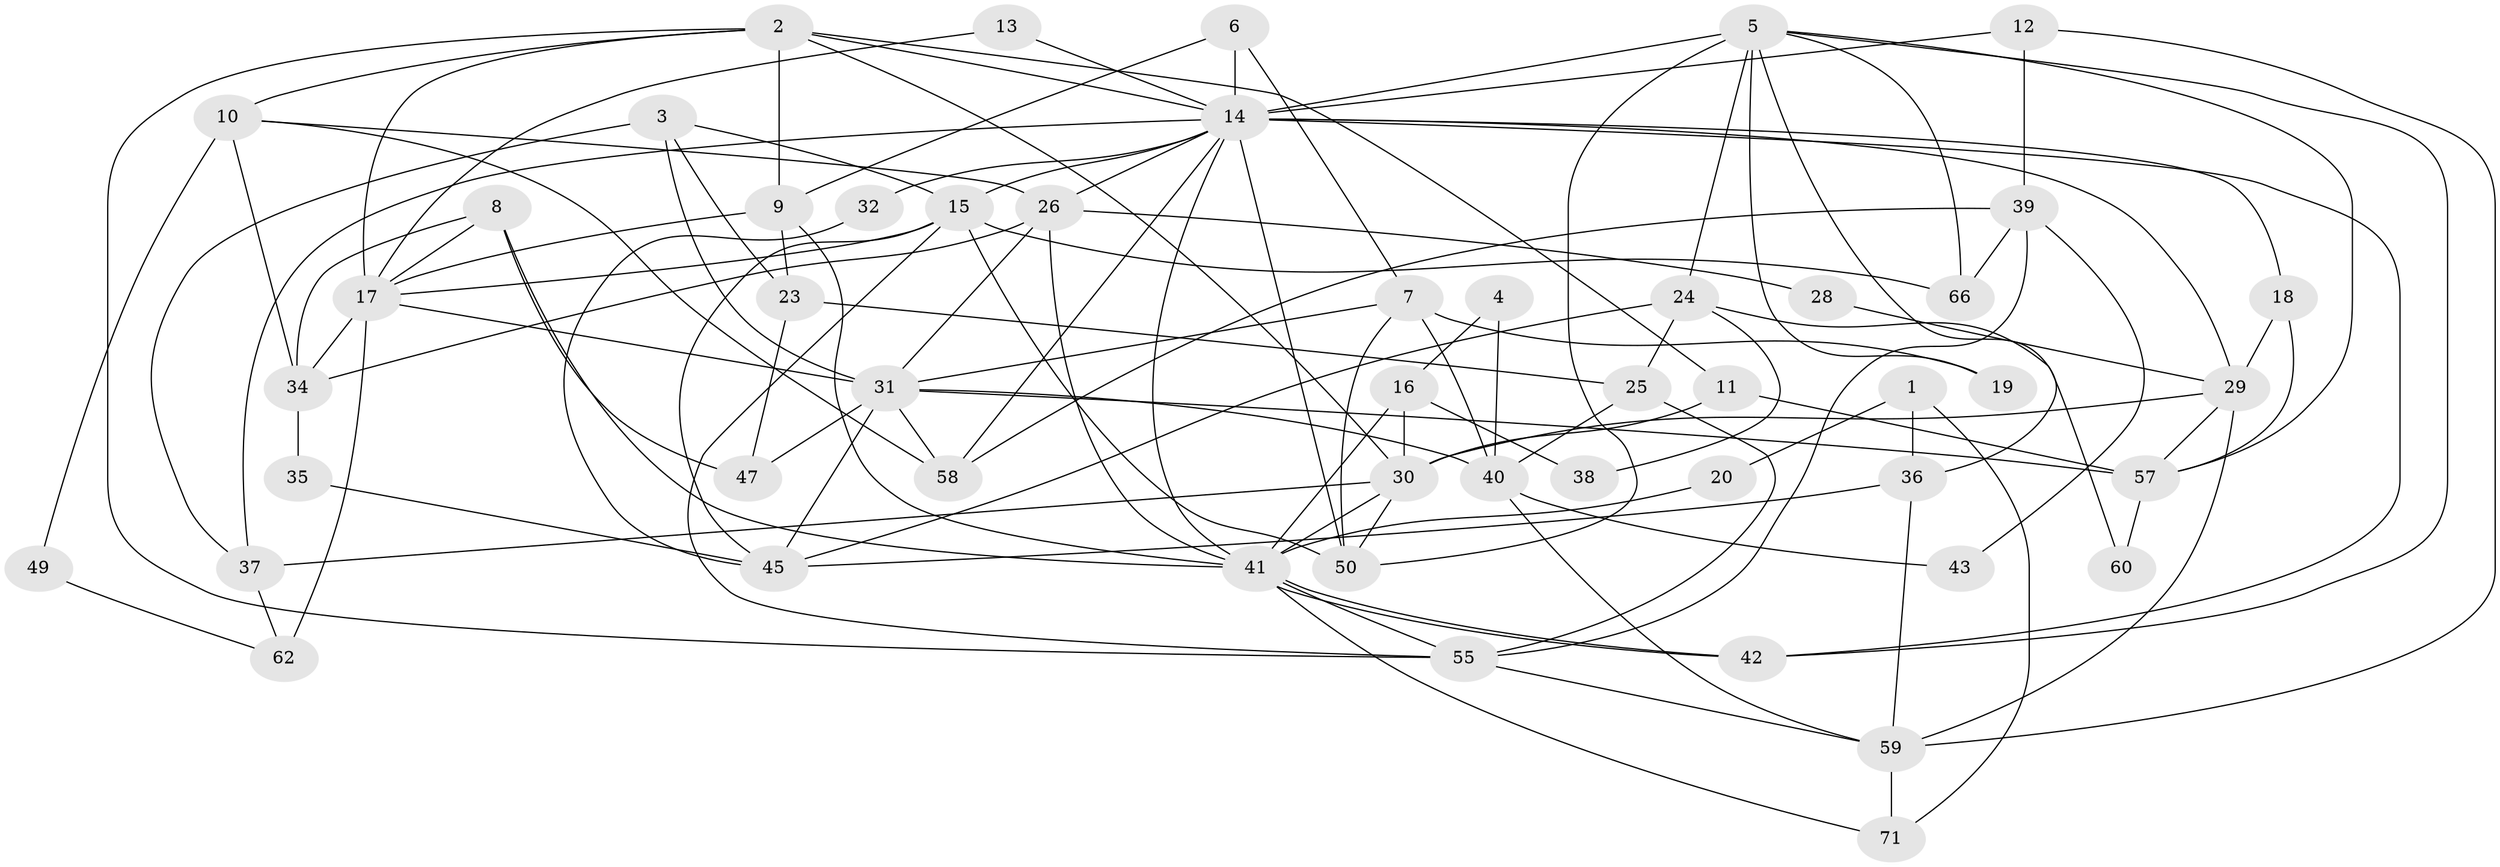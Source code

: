 // original degree distribution, {3: 0.2328767123287671, 7: 0.0273972602739726, 2: 0.1917808219178082, 5: 0.1780821917808219, 4: 0.2465753424657534, 6: 0.0821917808219178, 8: 0.0273972602739726, 10: 0.0136986301369863}
// Generated by graph-tools (version 1.1) at 2025/18/03/04/25 18:18:44]
// undirected, 51 vertices, 117 edges
graph export_dot {
graph [start="1"]
  node [color=gray90,style=filled];
  1;
  2;
  3 [super="+33"];
  4;
  5 [super="+61"];
  6 [super="+22"];
  7 [super="+44"];
  8;
  9;
  10 [super="+73"];
  11;
  12;
  13;
  14 [super="+21"];
  15;
  16;
  17 [super="+27+63"];
  18;
  19;
  20;
  23;
  24;
  25;
  26 [super="+54+69"];
  28;
  29 [super="+56"];
  30 [super="+51+53"];
  31 [super="+70"];
  32;
  34;
  35;
  36;
  37;
  38;
  39;
  40 [super="+46"];
  41 [super="+52+72"];
  42 [super="+48"];
  43;
  45 [super="+67"];
  47;
  49;
  50;
  55 [super="+68"];
  57;
  58;
  59 [super="+65"];
  60;
  62;
  66;
  71;
  1 -- 36;
  1 -- 71;
  1 -- 20;
  2 -- 11;
  2 -- 9;
  2 -- 10;
  2 -- 55;
  2 -- 17;
  2 -- 14;
  2 -- 30;
  3 -- 31 [weight=2];
  3 -- 37;
  3 -- 23;
  3 -- 15;
  4 -- 16;
  4 -- 40;
  5 -- 50;
  5 -- 24;
  5 -- 66;
  5 -- 14 [weight=2];
  5 -- 19;
  5 -- 36;
  5 -- 57;
  5 -- 42;
  6 -- 9;
  6 -- 14;
  6 -- 7;
  7 -- 31;
  7 -- 19;
  7 -- 50;
  7 -- 40;
  8 -- 47;
  8 -- 41;
  8 -- 17;
  8 -- 34;
  9 -- 23;
  9 -- 41;
  9 -- 17;
  10 -- 26;
  10 -- 49;
  10 -- 34;
  10 -- 58;
  11 -- 57;
  11 -- 30;
  12 -- 39;
  12 -- 14;
  12 -- 59;
  13 -- 14;
  13 -- 17;
  14 -- 15;
  14 -- 50;
  14 -- 32;
  14 -- 37;
  14 -- 42;
  14 -- 18;
  14 -- 58;
  14 -- 29;
  14 -- 26;
  14 -- 41;
  15 -- 17;
  15 -- 45;
  15 -- 50;
  15 -- 55;
  15 -- 66;
  16 -- 41;
  16 -- 38;
  16 -- 30;
  17 -- 62 [weight=2];
  17 -- 34;
  17 -- 31;
  18 -- 57;
  18 -- 29;
  20 -- 41;
  23 -- 25;
  23 -- 47;
  24 -- 25;
  24 -- 38;
  24 -- 45;
  24 -- 60;
  25 -- 55;
  25 -- 40;
  26 -- 41 [weight=3];
  26 -- 28;
  26 -- 31;
  26 -- 34;
  28 -- 29;
  29 -- 30;
  29 -- 57;
  29 -- 59;
  30 -- 41;
  30 -- 50;
  30 -- 37;
  31 -- 47;
  31 -- 57;
  31 -- 40;
  31 -- 58;
  31 -- 45;
  32 -- 45;
  34 -- 35;
  35 -- 45;
  36 -- 59;
  36 -- 45;
  37 -- 62;
  39 -- 55;
  39 -- 66;
  39 -- 43;
  39 -- 58;
  40 -- 43;
  40 -- 59;
  41 -- 42;
  41 -- 42;
  41 -- 71;
  41 -- 55;
  49 -- 62;
  55 -- 59;
  57 -- 60;
  59 -- 71;
}
